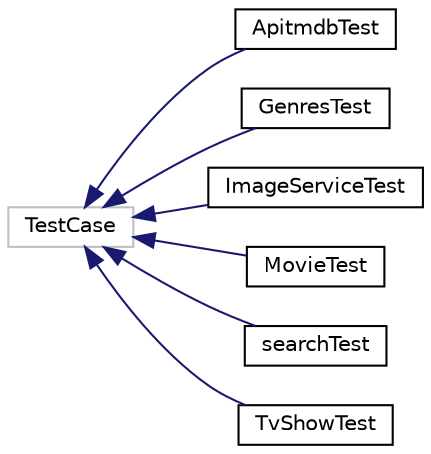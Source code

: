 digraph "Graphical Class Hierarchy"
{
  edge [fontname="Helvetica",fontsize="10",labelfontname="Helvetica",labelfontsize="10"];
  node [fontname="Helvetica",fontsize="10",shape=record];
  rankdir="LR";
  Node20 [label="TestCase",height=0.2,width=0.4,color="grey75", fillcolor="white", style="filled"];
  Node20 -> Node0 [dir="back",color="midnightblue",fontsize="10",style="solid",fontname="Helvetica"];
  Node0 [label="ApitmdbTest",height=0.2,width=0.4,color="black", fillcolor="white", style="filled",URL="$classApitmdbTest.html"];
  Node20 -> Node22 [dir="back",color="midnightblue",fontsize="10",style="solid",fontname="Helvetica"];
  Node22 [label="GenresTest",height=0.2,width=0.4,color="black", fillcolor="white", style="filled",URL="$classGenresTest.html"];
  Node20 -> Node23 [dir="back",color="midnightblue",fontsize="10",style="solid",fontname="Helvetica"];
  Node23 [label="ImageServiceTest",height=0.2,width=0.4,color="black", fillcolor="white", style="filled",URL="$classImageServiceTest.html"];
  Node20 -> Node24 [dir="back",color="midnightblue",fontsize="10",style="solid",fontname="Helvetica"];
  Node24 [label="MovieTest",height=0.2,width=0.4,color="black", fillcolor="white", style="filled",URL="$classMovieTest.html"];
  Node20 -> Node25 [dir="back",color="midnightblue",fontsize="10",style="solid",fontname="Helvetica"];
  Node25 [label="searchTest",height=0.2,width=0.4,color="black", fillcolor="white", style="filled",URL="$classsearchTest.html"];
  Node20 -> Node26 [dir="back",color="midnightblue",fontsize="10",style="solid",fontname="Helvetica"];
  Node26 [label="TvShowTest",height=0.2,width=0.4,color="black", fillcolor="white", style="filled",URL="$classTvShowTest.html"];
}
